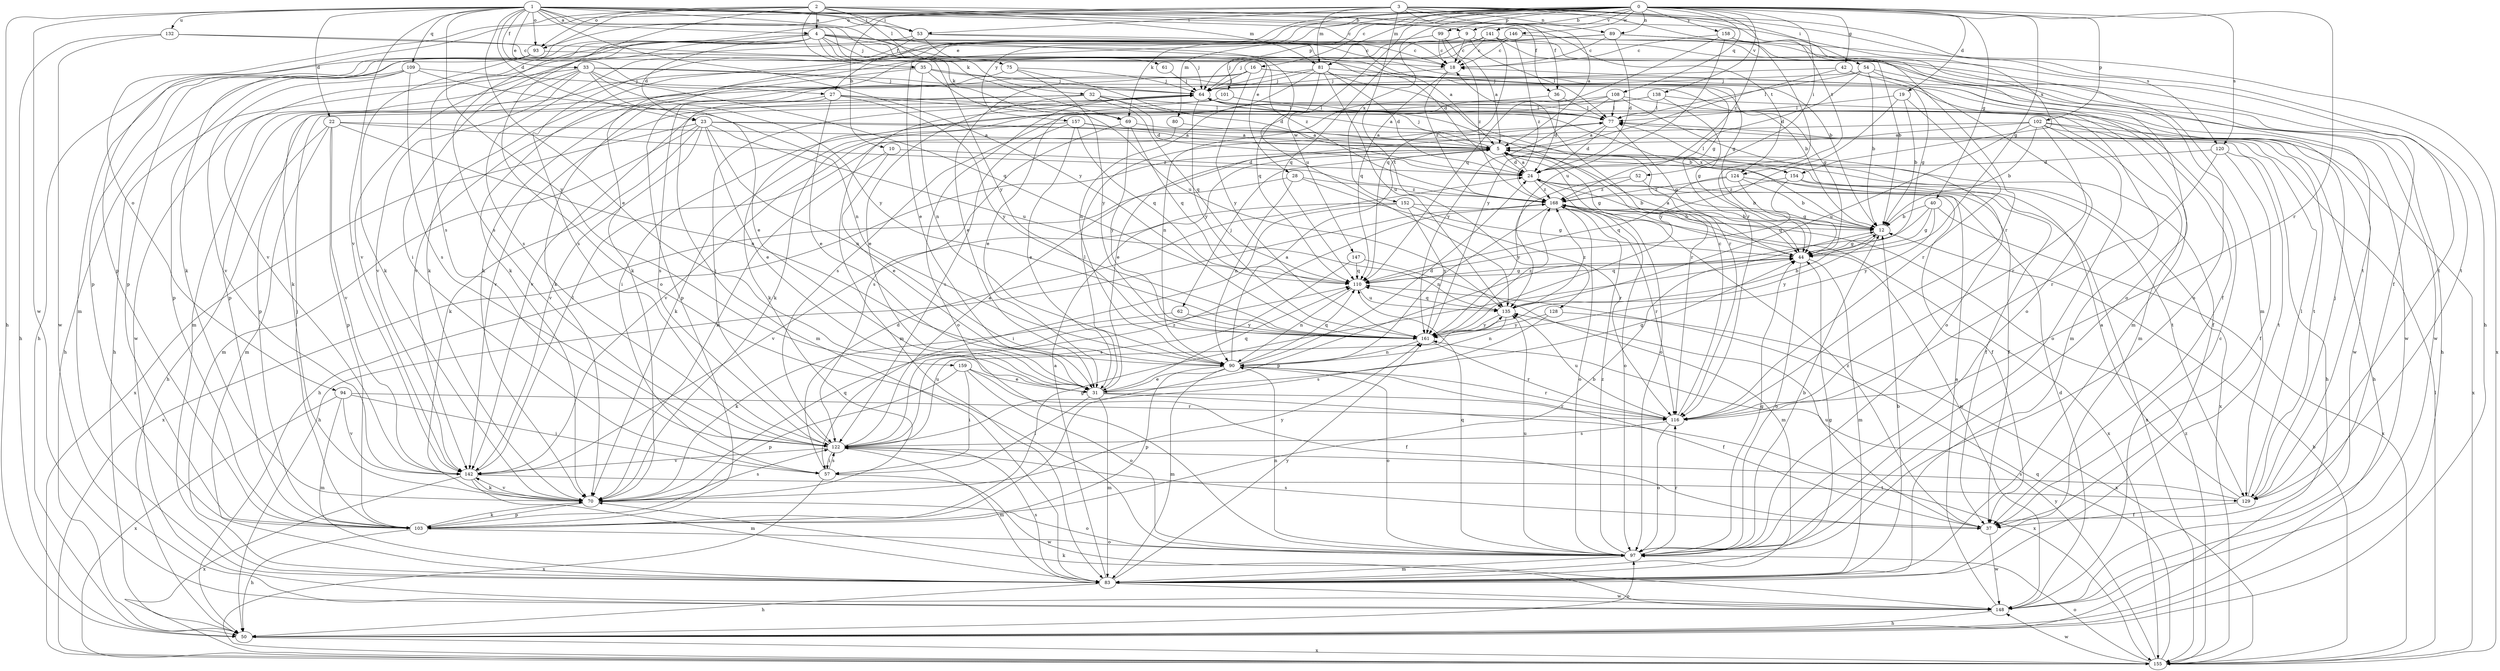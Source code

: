 strict digraph  {
0;
1;
2;
3;
4;
5;
9;
10;
12;
16;
18;
19;
22;
23;
24;
27;
28;
31;
32;
33;
35;
36;
37;
40;
42;
44;
50;
52;
53;
54;
57;
61;
62;
64;
69;
70;
75;
77;
80;
81;
83;
89;
90;
93;
94;
97;
99;
101;
102;
103;
108;
109;
110;
116;
120;
122;
124;
128;
129;
132;
135;
138;
141;
142;
146;
147;
148;
152;
154;
155;
157;
158;
159;
161;
168;
0 -> 9  [label=b];
0 -> 16  [label=c];
0 -> 19  [label=d];
0 -> 27  [label=e];
0 -> 40  [label=g];
0 -> 42  [label=g];
0 -> 44  [label=g];
0 -> 52  [label=i];
0 -> 69  [label=k];
0 -> 80  [label=m];
0 -> 81  [label=m];
0 -> 89  [label=n];
0 -> 93  [label=o];
0 -> 99  [label=p];
0 -> 101  [label=p];
0 -> 102  [label=p];
0 -> 108  [label=q];
0 -> 116  [label=r];
0 -> 120  [label=s];
0 -> 138  [label=v];
0 -> 141  [label=v];
0 -> 146  [label=w];
0 -> 147  [label=w];
0 -> 152  [label=x];
0 -> 157  [label=y];
0 -> 158  [label=y];
0 -> 168  [label=z];
1 -> 4  [label=a];
1 -> 18  [label=c];
1 -> 22  [label=d];
1 -> 23  [label=d];
1 -> 27  [label=e];
1 -> 28  [label=e];
1 -> 31  [label=e];
1 -> 32  [label=f];
1 -> 33  [label=f];
1 -> 50  [label=h];
1 -> 53  [label=i];
1 -> 69  [label=k];
1 -> 93  [label=o];
1 -> 109  [label=q];
1 -> 120  [label=s];
1 -> 124  [label=t];
1 -> 132  [label=u];
1 -> 135  [label=u];
1 -> 142  [label=v];
1 -> 148  [label=w];
1 -> 154  [label=x];
1 -> 159  [label=y];
1 -> 161  [label=y];
2 -> 4  [label=a];
2 -> 9  [label=b];
2 -> 35  [label=f];
2 -> 36  [label=f];
2 -> 53  [label=i];
2 -> 75  [label=l];
2 -> 81  [label=m];
2 -> 93  [label=o];
2 -> 94  [label=o];
2 -> 97  [label=o];
2 -> 122  [label=s];
3 -> 5  [label=a];
3 -> 10  [label=b];
3 -> 36  [label=f];
3 -> 50  [label=h];
3 -> 53  [label=i];
3 -> 54  [label=i];
3 -> 81  [label=m];
3 -> 89  [label=n];
3 -> 103  [label=p];
3 -> 116  [label=r];
3 -> 122  [label=s];
3 -> 124  [label=t];
3 -> 128  [label=t];
4 -> 12  [label=b];
4 -> 18  [label=c];
4 -> 23  [label=d];
4 -> 24  [label=d];
4 -> 44  [label=g];
4 -> 57  [label=i];
4 -> 61  [label=j];
4 -> 69  [label=k];
4 -> 70  [label=k];
4 -> 83  [label=m];
4 -> 103  [label=p];
4 -> 142  [label=v];
4 -> 161  [label=y];
4 -> 168  [label=z];
5 -> 24  [label=d];
5 -> 44  [label=g];
5 -> 50  [label=h];
5 -> 62  [label=j];
5 -> 64  [label=j];
5 -> 97  [label=o];
5 -> 129  [label=t];
5 -> 154  [label=x];
5 -> 155  [label=x];
9 -> 18  [label=c];
9 -> 37  [label=f];
9 -> 77  [label=l];
9 -> 110  [label=q];
9 -> 122  [label=s];
10 -> 24  [label=d];
10 -> 31  [label=e];
10 -> 70  [label=k];
12 -> 44  [label=g];
12 -> 161  [label=y];
16 -> 31  [label=e];
16 -> 64  [label=j];
16 -> 70  [label=k];
16 -> 83  [label=m];
16 -> 148  [label=w];
16 -> 161  [label=y];
18 -> 64  [label=j];
18 -> 110  [label=q];
18 -> 168  [label=z];
19 -> 12  [label=b];
19 -> 77  [label=l];
19 -> 116  [label=r];
19 -> 161  [label=y];
22 -> 5  [label=a];
22 -> 50  [label=h];
22 -> 83  [label=m];
22 -> 90  [label=n];
22 -> 103  [label=p];
22 -> 142  [label=v];
22 -> 168  [label=z];
23 -> 5  [label=a];
23 -> 31  [label=e];
23 -> 37  [label=f];
23 -> 70  [label=k];
23 -> 83  [label=m];
23 -> 90  [label=n];
23 -> 135  [label=u];
23 -> 142  [label=v];
23 -> 155  [label=x];
24 -> 5  [label=a];
24 -> 12  [label=b];
24 -> 37  [label=f];
24 -> 97  [label=o];
24 -> 168  [label=z];
27 -> 12  [label=b];
27 -> 31  [label=e];
27 -> 77  [label=l];
27 -> 83  [label=m];
27 -> 122  [label=s];
27 -> 161  [label=y];
28 -> 90  [label=n];
28 -> 116  [label=r];
28 -> 155  [label=x];
28 -> 168  [label=z];
31 -> 44  [label=g];
31 -> 57  [label=i];
31 -> 77  [label=l];
31 -> 83  [label=m];
31 -> 110  [label=q];
31 -> 116  [label=r];
31 -> 155  [label=x];
32 -> 5  [label=a];
32 -> 24  [label=d];
32 -> 31  [label=e];
32 -> 77  [label=l];
32 -> 103  [label=p];
32 -> 110  [label=q];
32 -> 142  [label=v];
33 -> 12  [label=b];
33 -> 31  [label=e];
33 -> 50  [label=h];
33 -> 64  [label=j];
33 -> 83  [label=m];
33 -> 110  [label=q];
33 -> 142  [label=v];
33 -> 148  [label=w];
33 -> 161  [label=y];
35 -> 37  [label=f];
35 -> 64  [label=j];
35 -> 90  [label=n];
35 -> 103  [label=p];
35 -> 135  [label=u];
35 -> 142  [label=v];
36 -> 24  [label=d];
36 -> 77  [label=l];
36 -> 90  [label=n];
37 -> 122  [label=s];
37 -> 135  [label=u];
37 -> 148  [label=w];
37 -> 168  [label=z];
40 -> 12  [label=b];
40 -> 44  [label=g];
40 -> 103  [label=p];
40 -> 155  [label=x];
40 -> 161  [label=y];
42 -> 44  [label=g];
42 -> 64  [label=j];
42 -> 148  [label=w];
42 -> 161  [label=y];
44 -> 5  [label=a];
44 -> 83  [label=m];
44 -> 97  [label=o];
44 -> 110  [label=q];
50 -> 97  [label=o];
50 -> 155  [label=x];
52 -> 12  [label=b];
52 -> 161  [label=y];
52 -> 168  [label=z];
53 -> 5  [label=a];
53 -> 18  [label=c];
53 -> 64  [label=j];
53 -> 103  [label=p];
53 -> 122  [label=s];
54 -> 12  [label=b];
54 -> 24  [label=d];
54 -> 50  [label=h];
54 -> 64  [label=j];
54 -> 77  [label=l];
54 -> 97  [label=o];
57 -> 24  [label=d];
57 -> 122  [label=s];
57 -> 148  [label=w];
57 -> 155  [label=x];
61 -> 64  [label=j];
62 -> 70  [label=k];
62 -> 161  [label=y];
64 -> 77  [label=l];
64 -> 83  [label=m];
64 -> 97  [label=o];
64 -> 116  [label=r];
64 -> 161  [label=y];
69 -> 5  [label=a];
69 -> 110  [label=q];
69 -> 122  [label=s];
69 -> 161  [label=y];
70 -> 97  [label=o];
70 -> 103  [label=p];
70 -> 110  [label=q];
70 -> 122  [label=s];
70 -> 142  [label=v];
70 -> 161  [label=y];
75 -> 24  [label=d];
75 -> 64  [label=j];
75 -> 70  [label=k];
75 -> 161  [label=y];
77 -> 5  [label=a];
77 -> 24  [label=d];
77 -> 44  [label=g];
80 -> 5  [label=a];
80 -> 142  [label=v];
81 -> 24  [label=d];
81 -> 44  [label=g];
81 -> 64  [label=j];
81 -> 90  [label=n];
81 -> 103  [label=p];
81 -> 110  [label=q];
81 -> 116  [label=r];
81 -> 135  [label=u];
83 -> 5  [label=a];
83 -> 12  [label=b];
83 -> 44  [label=g];
83 -> 50  [label=h];
83 -> 122  [label=s];
83 -> 148  [label=w];
83 -> 161  [label=y];
89 -> 18  [label=c];
89 -> 24  [label=d];
89 -> 64  [label=j];
89 -> 70  [label=k];
89 -> 129  [label=t];
89 -> 155  [label=x];
90 -> 5  [label=a];
90 -> 24  [label=d];
90 -> 31  [label=e];
90 -> 37  [label=f];
90 -> 83  [label=m];
90 -> 97  [label=o];
90 -> 103  [label=p];
90 -> 110  [label=q];
90 -> 116  [label=r];
93 -> 50  [label=h];
93 -> 70  [label=k];
93 -> 129  [label=t];
94 -> 57  [label=i];
94 -> 83  [label=m];
94 -> 116  [label=r];
94 -> 142  [label=v];
94 -> 155  [label=x];
97 -> 12  [label=b];
97 -> 44  [label=g];
97 -> 83  [label=m];
97 -> 90  [label=n];
97 -> 110  [label=q];
97 -> 116  [label=r];
97 -> 135  [label=u];
97 -> 168  [label=z];
99 -> 5  [label=a];
99 -> 18  [label=c];
99 -> 70  [label=k];
99 -> 142  [label=v];
99 -> 168  [label=z];
101 -> 70  [label=k];
101 -> 77  [label=l];
101 -> 83  [label=m];
101 -> 142  [label=v];
102 -> 5  [label=a];
102 -> 12  [label=b];
102 -> 31  [label=e];
102 -> 50  [label=h];
102 -> 97  [label=o];
102 -> 116  [label=r];
102 -> 129  [label=t];
102 -> 135  [label=u];
102 -> 155  [label=x];
103 -> 12  [label=b];
103 -> 44  [label=g];
103 -> 50  [label=h];
103 -> 64  [label=j];
103 -> 70  [label=k];
103 -> 97  [label=o];
108 -> 31  [label=e];
108 -> 57  [label=i];
108 -> 77  [label=l];
108 -> 83  [label=m];
108 -> 97  [label=o];
108 -> 161  [label=y];
109 -> 50  [label=h];
109 -> 64  [label=j];
109 -> 90  [label=n];
109 -> 103  [label=p];
109 -> 122  [label=s];
109 -> 142  [label=v];
110 -> 44  [label=g];
110 -> 90  [label=n];
110 -> 135  [label=u];
116 -> 18  [label=c];
116 -> 97  [label=o];
116 -> 122  [label=s];
116 -> 135  [label=u];
120 -> 24  [label=d];
120 -> 37  [label=f];
120 -> 116  [label=r];
120 -> 129  [label=t];
122 -> 5  [label=a];
122 -> 57  [label=i];
122 -> 64  [label=j];
122 -> 83  [label=m];
122 -> 135  [label=u];
122 -> 142  [label=v];
122 -> 168  [label=z];
124 -> 12  [label=b];
124 -> 37  [label=f];
124 -> 44  [label=g];
124 -> 110  [label=q];
124 -> 168  [label=z];
128 -> 122  [label=s];
128 -> 155  [label=x];
128 -> 161  [label=y];
129 -> 5  [label=a];
129 -> 37  [label=f];
129 -> 64  [label=j];
129 -> 77  [label=l];
129 -> 122  [label=s];
132 -> 18  [label=c];
132 -> 44  [label=g];
132 -> 50  [label=h];
132 -> 148  [label=w];
135 -> 12  [label=b];
135 -> 90  [label=n];
135 -> 110  [label=q];
135 -> 161  [label=y];
135 -> 168  [label=z];
138 -> 44  [label=g];
138 -> 70  [label=k];
138 -> 77  [label=l];
138 -> 122  [label=s];
138 -> 148  [label=w];
141 -> 18  [label=c];
141 -> 64  [label=j];
141 -> 70  [label=k];
141 -> 97  [label=o];
141 -> 110  [label=q];
141 -> 129  [label=t];
142 -> 70  [label=k];
142 -> 77  [label=l];
142 -> 83  [label=m];
142 -> 129  [label=t];
142 -> 155  [label=x];
146 -> 12  [label=b];
146 -> 18  [label=c];
146 -> 31  [label=e];
146 -> 70  [label=k];
146 -> 97  [label=o];
146 -> 168  [label=z];
147 -> 83  [label=m];
147 -> 110  [label=q];
147 -> 122  [label=s];
148 -> 5  [label=a];
148 -> 18  [label=c];
148 -> 24  [label=d];
148 -> 50  [label=h];
148 -> 70  [label=k];
152 -> 12  [label=b];
152 -> 44  [label=g];
152 -> 57  [label=i];
152 -> 142  [label=v];
152 -> 161  [label=y];
154 -> 37  [label=f];
154 -> 77  [label=l];
154 -> 110  [label=q];
154 -> 155  [label=x];
154 -> 168  [label=z];
155 -> 12  [label=b];
155 -> 77  [label=l];
155 -> 97  [label=o];
155 -> 110  [label=q];
155 -> 148  [label=w];
155 -> 161  [label=y];
155 -> 168  [label=z];
157 -> 5  [label=a];
157 -> 31  [label=e];
157 -> 50  [label=h];
157 -> 70  [label=k];
157 -> 110  [label=q];
157 -> 122  [label=s];
158 -> 18  [label=c];
158 -> 83  [label=m];
158 -> 110  [label=q];
158 -> 116  [label=r];
158 -> 135  [label=u];
159 -> 31  [label=e];
159 -> 37  [label=f];
159 -> 57  [label=i];
159 -> 97  [label=o];
159 -> 103  [label=p];
161 -> 90  [label=n];
161 -> 116  [label=r];
161 -> 168  [label=z];
168 -> 12  [label=b];
168 -> 50  [label=h];
168 -> 90  [label=n];
168 -> 97  [label=o];
168 -> 116  [label=r];
168 -> 148  [label=w];
168 -> 155  [label=x];
}
